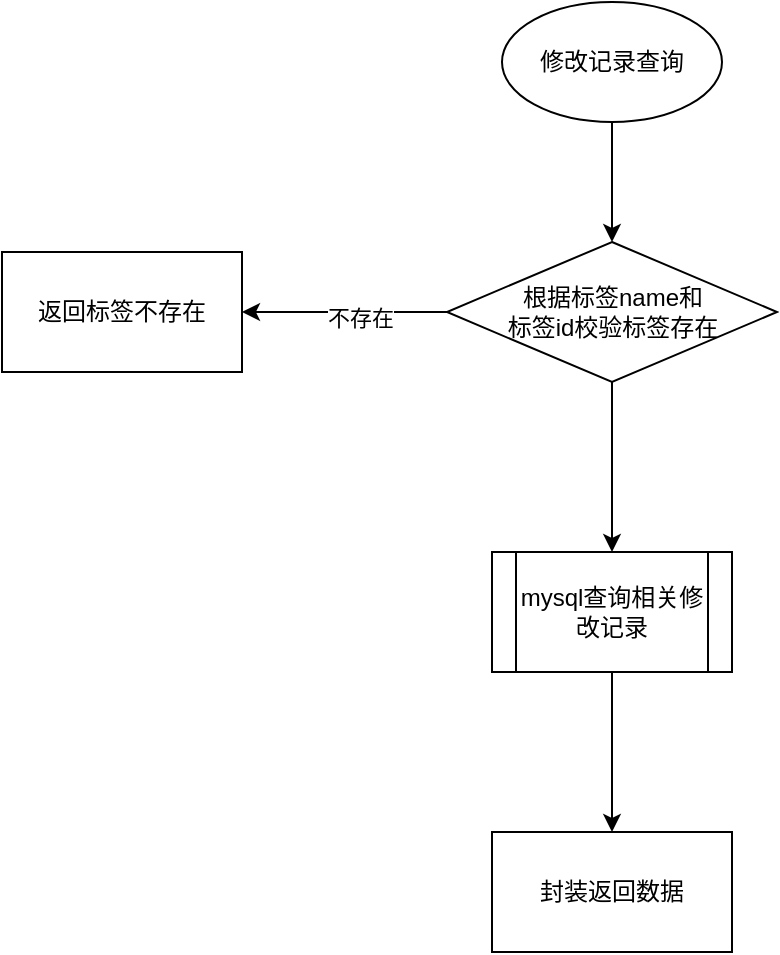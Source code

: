 <mxfile version="24.7.17">
  <diagram name="第 1 页" id="Mkcc9OeNk5iVCjmdpWlY">
    <mxGraphModel dx="1026" dy="650" grid="1" gridSize="10" guides="1" tooltips="1" connect="1" arrows="1" fold="1" page="1" pageScale="1" pageWidth="827" pageHeight="1169" math="0" shadow="0">
      <root>
        <mxCell id="0" />
        <mxCell id="1" parent="0" />
        <mxCell id="qvE2WyuZB9-FuXuh6IxU-3" value="" style="edgeStyle=orthogonalEdgeStyle;rounded=0;orthogonalLoop=1;jettySize=auto;html=1;" edge="1" parent="1" source="qvE2WyuZB9-FuXuh6IxU-1" target="qvE2WyuZB9-FuXuh6IxU-2">
          <mxGeometry relative="1" as="geometry" />
        </mxCell>
        <mxCell id="qvE2WyuZB9-FuXuh6IxU-1" value="修改记录查询" style="ellipse;whiteSpace=wrap;html=1;" vertex="1" parent="1">
          <mxGeometry x="280" y="110" width="110" height="60" as="geometry" />
        </mxCell>
        <mxCell id="qvE2WyuZB9-FuXuh6IxU-5" value="" style="edgeStyle=orthogonalEdgeStyle;rounded=0;orthogonalLoop=1;jettySize=auto;html=1;" edge="1" parent="1" source="qvE2WyuZB9-FuXuh6IxU-2" target="qvE2WyuZB9-FuXuh6IxU-4">
          <mxGeometry relative="1" as="geometry" />
        </mxCell>
        <mxCell id="qvE2WyuZB9-FuXuh6IxU-6" value="不存在" style="edgeLabel;html=1;align=center;verticalAlign=middle;resizable=0;points=[];" vertex="1" connectable="0" parent="qvE2WyuZB9-FuXuh6IxU-5">
          <mxGeometry x="-0.132" y="3" relative="1" as="geometry">
            <mxPoint x="1" as="offset" />
          </mxGeometry>
        </mxCell>
        <mxCell id="qvE2WyuZB9-FuXuh6IxU-8" value="" style="edgeStyle=orthogonalEdgeStyle;rounded=0;orthogonalLoop=1;jettySize=auto;html=1;" edge="1" parent="1" source="qvE2WyuZB9-FuXuh6IxU-2" target="qvE2WyuZB9-FuXuh6IxU-7">
          <mxGeometry relative="1" as="geometry" />
        </mxCell>
        <mxCell id="qvE2WyuZB9-FuXuh6IxU-2" value="根据标签name和&lt;div&gt;标签id校验标签存在&lt;/div&gt;" style="rhombus;whiteSpace=wrap;html=1;" vertex="1" parent="1">
          <mxGeometry x="252.5" y="230" width="165" height="70" as="geometry" />
        </mxCell>
        <mxCell id="qvE2WyuZB9-FuXuh6IxU-4" value="返回标签不存在" style="whiteSpace=wrap;html=1;" vertex="1" parent="1">
          <mxGeometry x="30" y="235" width="120" height="60" as="geometry" />
        </mxCell>
        <mxCell id="qvE2WyuZB9-FuXuh6IxU-10" value="" style="edgeStyle=orthogonalEdgeStyle;rounded=0;orthogonalLoop=1;jettySize=auto;html=1;" edge="1" parent="1" source="qvE2WyuZB9-FuXuh6IxU-7" target="qvE2WyuZB9-FuXuh6IxU-9">
          <mxGeometry relative="1" as="geometry" />
        </mxCell>
        <mxCell id="qvE2WyuZB9-FuXuh6IxU-7" value="mysql查询相关修改记录" style="shape=process;whiteSpace=wrap;html=1;backgroundOutline=1;" vertex="1" parent="1">
          <mxGeometry x="275" y="385" width="120" height="60" as="geometry" />
        </mxCell>
        <mxCell id="qvE2WyuZB9-FuXuh6IxU-9" value="封装返回数据" style="whiteSpace=wrap;html=1;" vertex="1" parent="1">
          <mxGeometry x="275" y="525" width="120" height="60" as="geometry" />
        </mxCell>
      </root>
    </mxGraphModel>
  </diagram>
</mxfile>
